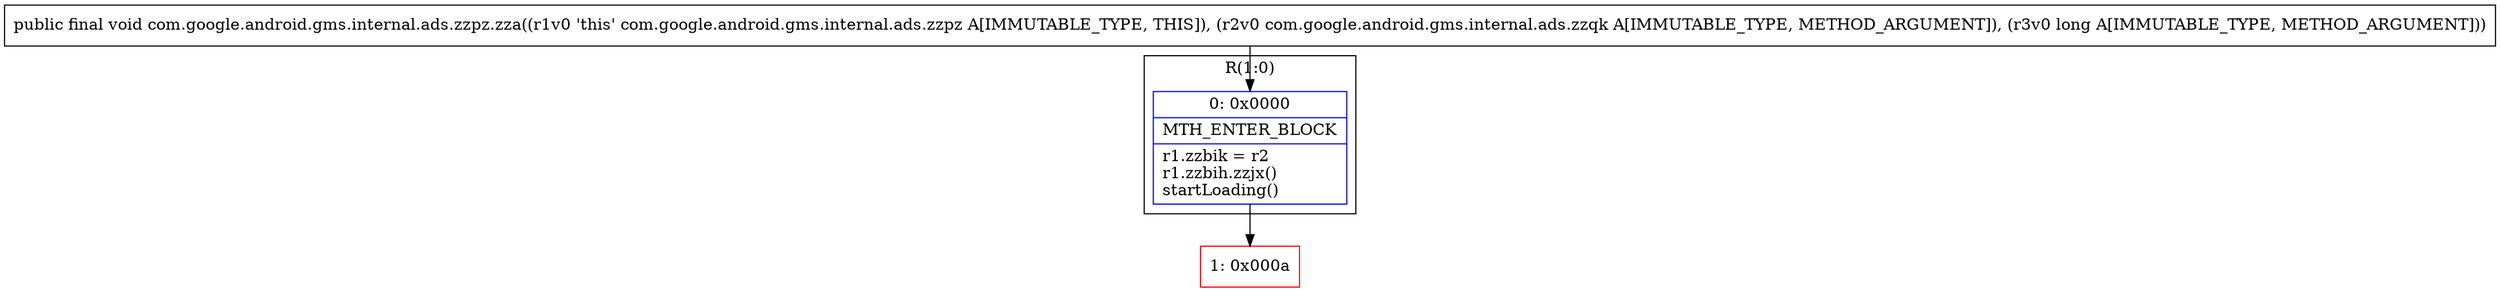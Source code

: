 digraph "CFG forcom.google.android.gms.internal.ads.zzpz.zza(Lcom\/google\/android\/gms\/internal\/ads\/zzqk;J)V" {
subgraph cluster_Region_346121015 {
label = "R(1:0)";
node [shape=record,color=blue];
Node_0 [shape=record,label="{0\:\ 0x0000|MTH_ENTER_BLOCK\l|r1.zzbik = r2\lr1.zzbih.zzjx()\lstartLoading()\l}"];
}
Node_1 [shape=record,color=red,label="{1\:\ 0x000a}"];
MethodNode[shape=record,label="{public final void com.google.android.gms.internal.ads.zzpz.zza((r1v0 'this' com.google.android.gms.internal.ads.zzpz A[IMMUTABLE_TYPE, THIS]), (r2v0 com.google.android.gms.internal.ads.zzqk A[IMMUTABLE_TYPE, METHOD_ARGUMENT]), (r3v0 long A[IMMUTABLE_TYPE, METHOD_ARGUMENT])) }"];
MethodNode -> Node_0;
Node_0 -> Node_1;
}

